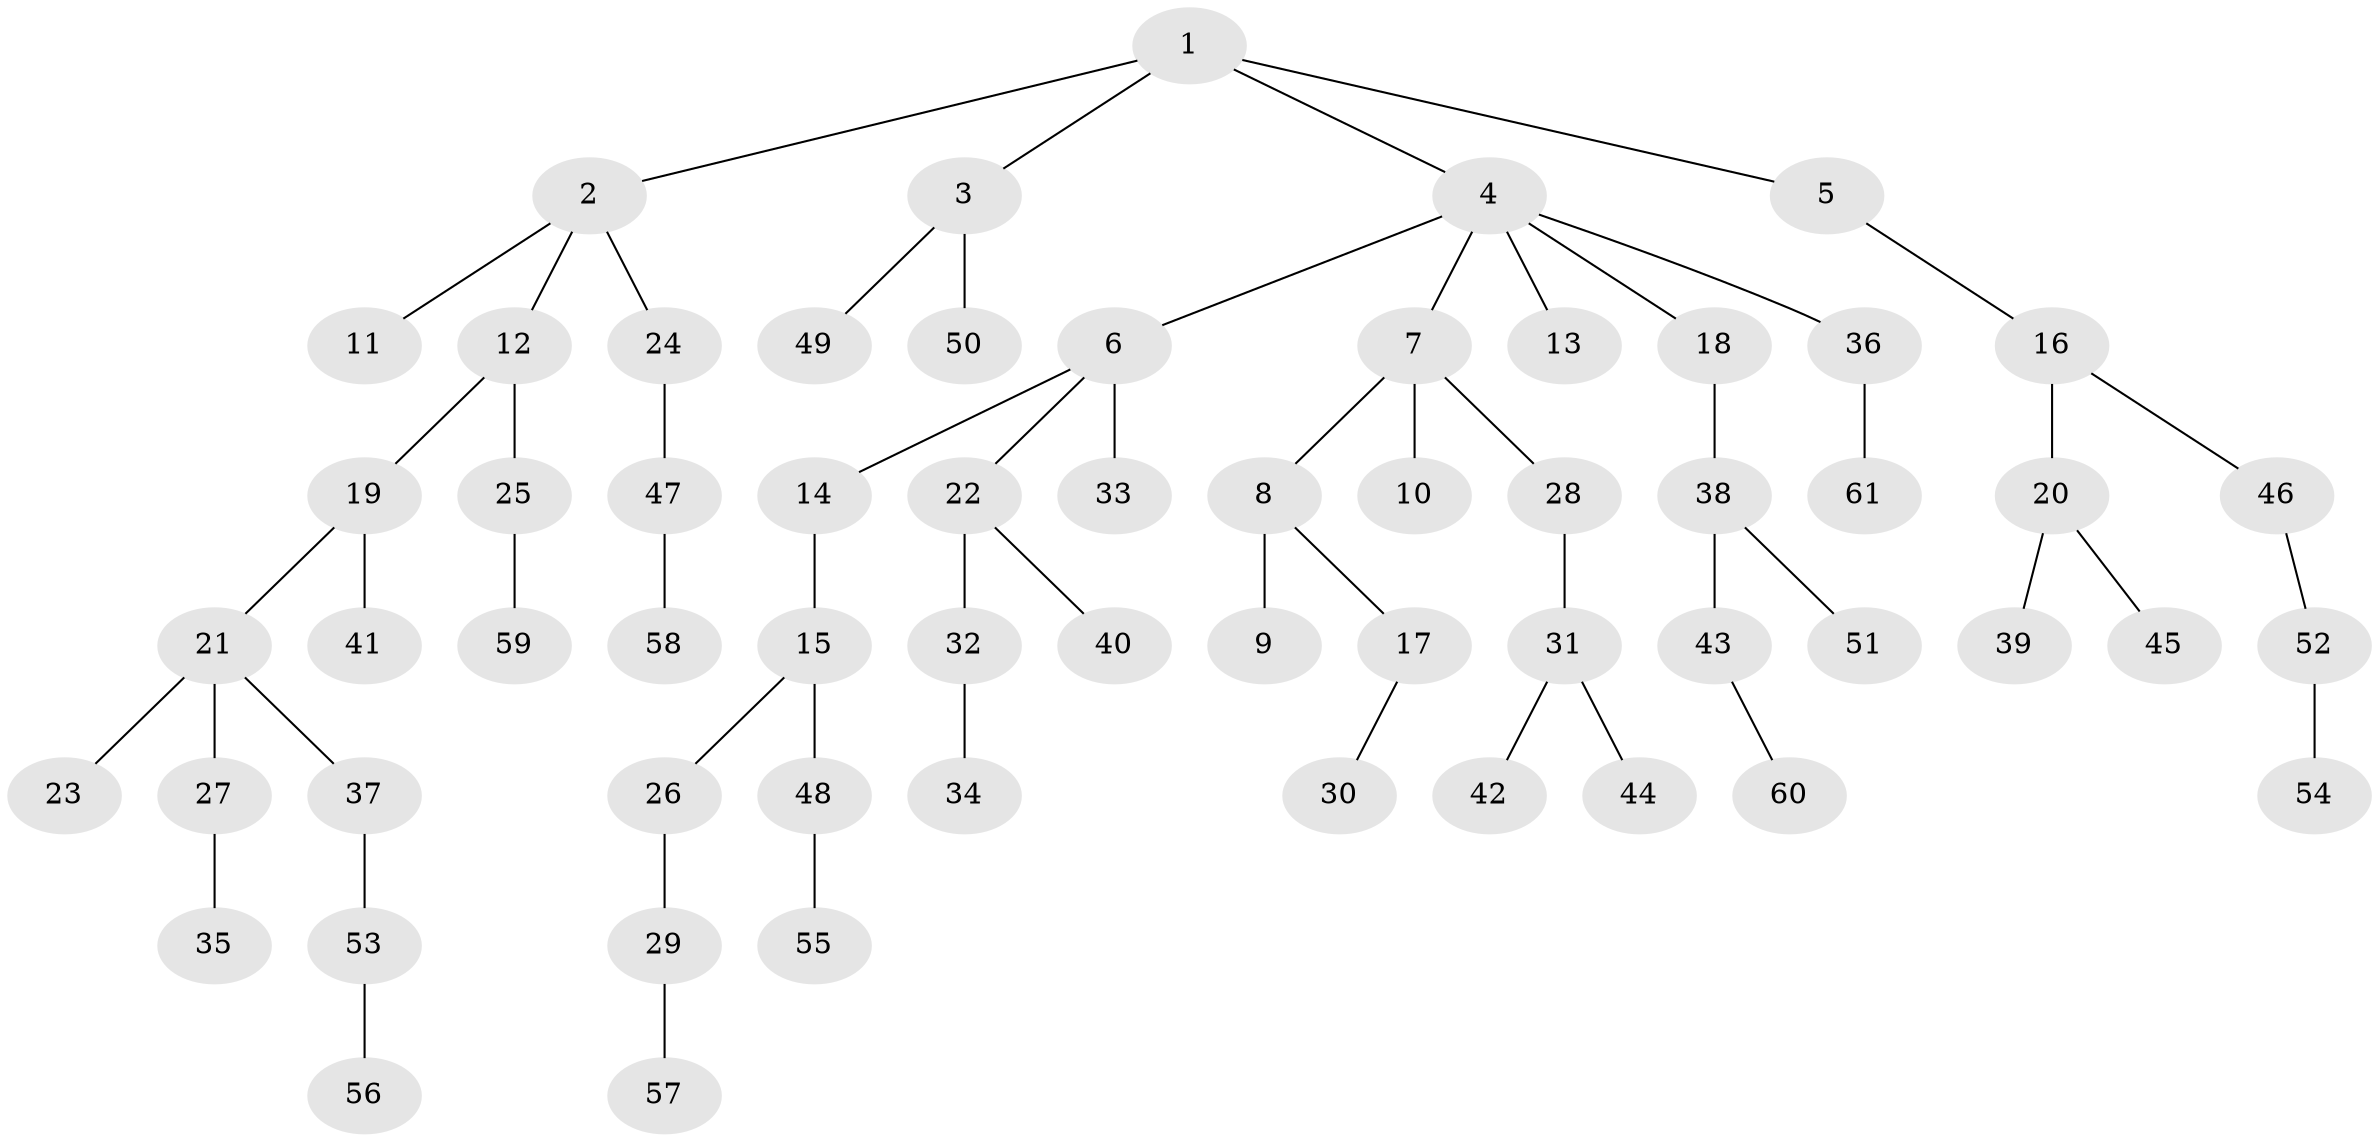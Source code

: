 // coarse degree distribution, {6: 0.02631578947368421, 2: 0.23684210526315788, 5: 0.02631578947368421, 3: 0.15789473684210525, 4: 0.05263157894736842, 1: 0.5}
// Generated by graph-tools (version 1.1) at 2025/52/02/27/25 19:52:12]
// undirected, 61 vertices, 60 edges
graph export_dot {
graph [start="1"]
  node [color=gray90,style=filled];
  1;
  2;
  3;
  4;
  5;
  6;
  7;
  8;
  9;
  10;
  11;
  12;
  13;
  14;
  15;
  16;
  17;
  18;
  19;
  20;
  21;
  22;
  23;
  24;
  25;
  26;
  27;
  28;
  29;
  30;
  31;
  32;
  33;
  34;
  35;
  36;
  37;
  38;
  39;
  40;
  41;
  42;
  43;
  44;
  45;
  46;
  47;
  48;
  49;
  50;
  51;
  52;
  53;
  54;
  55;
  56;
  57;
  58;
  59;
  60;
  61;
  1 -- 2;
  1 -- 3;
  1 -- 4;
  1 -- 5;
  2 -- 11;
  2 -- 12;
  2 -- 24;
  3 -- 49;
  3 -- 50;
  4 -- 6;
  4 -- 7;
  4 -- 13;
  4 -- 18;
  4 -- 36;
  5 -- 16;
  6 -- 14;
  6 -- 22;
  6 -- 33;
  7 -- 8;
  7 -- 10;
  7 -- 28;
  8 -- 9;
  8 -- 17;
  12 -- 19;
  12 -- 25;
  14 -- 15;
  15 -- 26;
  15 -- 48;
  16 -- 20;
  16 -- 46;
  17 -- 30;
  18 -- 38;
  19 -- 21;
  19 -- 41;
  20 -- 39;
  20 -- 45;
  21 -- 23;
  21 -- 27;
  21 -- 37;
  22 -- 32;
  22 -- 40;
  24 -- 47;
  25 -- 59;
  26 -- 29;
  27 -- 35;
  28 -- 31;
  29 -- 57;
  31 -- 42;
  31 -- 44;
  32 -- 34;
  36 -- 61;
  37 -- 53;
  38 -- 43;
  38 -- 51;
  43 -- 60;
  46 -- 52;
  47 -- 58;
  48 -- 55;
  52 -- 54;
  53 -- 56;
}

